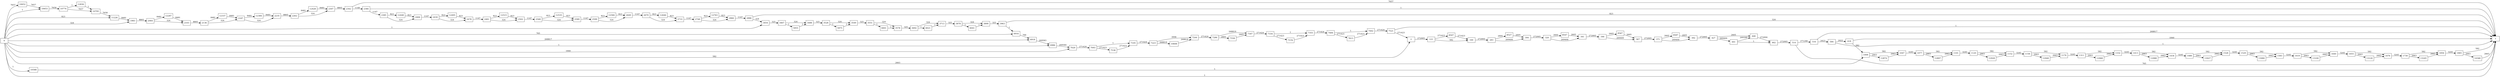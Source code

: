 digraph {
	graph [rankdir=LR]
	node [shape=rectangle]
	2 -> 121 [label=272005]
	121 -> 160 [label=582]
	121 -> 8507 [label=271423]
	160 -> 283 [label=272005]
	283 -> 304 [label=269400]
	283 -> 8527 [label=2605]
	304 -> 320 [label=272005]
	320 -> 341 [label=269400]
	320 -> 8547 [label=2605]
	341 -> 346 [label=272005]
	346 -> 367 [label=269400]
	346 -> 8567 [label=2605]
	367 -> 371 [label=272005]
	371 -> 392 [label=269400]
	371 -> 8587 [label=2605]
	392 -> 427 [label=272005]
	427 -> 441 [label=269400]
	427 -> 448 [label=2605]
	441 -> 448 [label=269399]
	441 -> 462 [label=1]
	448 -> 462 [label=272004]
	462 -> 514 [label=272005]
	514 -> 1 [label=765]
	514 -> 516 [label=271240]
	516 -> 1 [label=268817]
	516 -> 584 [label=2423]
	584 -> 1 [label=1]
	584 -> 618 [label=2422]
	618 -> 1 [label=1840]
	618 -> 1008 [label=582]
	1008 -> 1047 [label=582]
	1008 -> 12874 [label=2663]
	1047 -> 1077 [label=3245]
	1077 -> 1101 [label=582]
	1077 -> 12897 [label=2663]
	1101 -> 1120 [label=3245]
	1120 -> 1152 [label=582]
	1120 -> 12928 [label=2663]
	1152 -> 1158 [label=3245]
	1158 -> 1179 [label=582]
	1158 -> 12948 [label=2663]
	1179 -> 1311 [label=3245]
	1311 -> 1332 [label=582]
	1311 -> 12968 [label=2663]
	1332 -> 1413 [label=3245]
	1413 -> 1434 [label=582]
	1413 -> 12988 [label=2663]
	1434 -> 1488 [label=3245]
	1488 -> 1528 [label=582]
	1488 -> 13027 [label=2663]
	1528 -> 1529 [label=3245]
	1529 -> 1583 [label=582]
	1529 -> 13080 [label=2663]
	1583 -> 1619 [label=3245]
	1619 -> 1640 [label=582]
	1619 -> 13100 [label=2663]
	1640 -> 1655 [label=3245]
	1655 -> 1676 [label=582]
	1655 -> 13120 [label=2663]
	1676 -> 1730 [label=3245]
	1730 -> 1856 [label=582]
	1730 -> 13245 [label=2663]
	1856 -> 1865 [label=3245]
	1865 -> 1 [label=582]
	1865 -> 14368 [label=2663]
	1983 -> 2064 [label=8805]
	2064 -> 2103 [label=324]
	2064 -> 12287 [label=8481]
	2103 -> 2136 [label=8805]
	2136 -> 2187 [label=324]
	2136 -> 12337 [label=8481]
	2187 -> 2235 [label=324]
	2187 -> 12384 [label=8481]
	2235 -> 2262 [label=8805]
	2262 -> 2307 [label=324]
	2262 -> 12428 [label=8481]
	2307 -> 2342 [label=8805]
	2342 -> 1 [label=7657]
	2342 -> 2366 [label=1148]
	2366 -> 1 [label=1]
	2366 -> 2385 [label=1147]
	2385 -> 2406 [label=324]
	2385 -> 12448 [label=823]
	2406 -> 2430 [label=1147]
	2430 -> 2478 [label=324]
	2430 -> 12495 [label=823]
	2478 -> 2481 [label=1147]
	2481 -> 2502 [label=324]
	2481 -> 12515 [label=823]
	2502 -> 2568 [label=1147]
	2568 -> 2589 [label=324]
	2568 -> 12535 [label=823]
	2589 -> 2599 [label=1147]
	2599 -> 2649 [label=324]
	2599 -> 12584 [label=823]
	2649 -> 2670 [label=1147]
	2670 -> 2733 [label=324]
	2670 -> 12646 [label=823]
	2733 -> 2748 [label=1147]
	2748 -> 2866 [label=324]
	2748 -> 12763 [label=823]
	2866 -> 2886 [label=1147]
	2886 -> 3454 [label=324]
	2886 -> 1 [label=823]
	3454 -> 3467 [label=325]
	3467 -> 3488 [label=324]
	3467 -> 5955 [label=1]
	3488 -> 3528 [label=325]
	3528 -> 3549 [label=324]
	3528 -> 5975 [label=1]
	3549 -> 3551 [label=325]
	3551 -> 3578 [label=324]
	3551 -> 6001 [label=1]
	3578 -> 3692 [label=325]
	3692 -> 3713 [label=324]
	3692 -> 6021 [label=1]
	3713 -> 3878 [label=325]
	3878 -> 3899 [label=324]
	3878 -> 6041 [label=1]
	3899 -> 3963 [label=325]
	3963 -> 1 [label=324]
	3963 -> 6916 [label=1]
	5955 -> 3488 [label=1]
	5975 -> 3549 [label=1]
	6001 -> 3578 [label=1]
	6021 -> 3713 [label=1]
	6041 -> 3899 [label=1]
	6916 -> 6918 [label=766]
	6918 -> 6986 [label=269583]
	6986 -> 7020 [label=269584]
	7020 -> 7093 [label=271424]
	7093 -> 7105 [label=1]
	7093 -> 7538 [label=271423]
	7105 -> 7223 [label=271424]
	7223 -> 7244 [label=2606]
	7223 -> 10608 [label=268818]
	7244 -> 7286 [label=271424]
	7286 -> 7307 [label=268819]
	7286 -> 7558 [label=2605]
	7307 -> 7334 [label=271424]
	7334 -> 7355 [label=1]
	7334 -> 7578 [label=271423]
	7355 -> 7406 [label=271424]
	7406 -> 7442 [label=1]
	7406 -> 7613 [label=271423]
	7442 -> 7521 [label=271424]
	7521 -> 1 [label=1]
	7521 -> 2 [label=271423]
	7538 -> 7105 [label=271423]
	7558 -> 7307 [label=2605]
	7578 -> 7355 [label=271423]
	7613 -> 7442 [label=271423]
	8507 -> 160 [label=271423]
	8527 -> 304 [label=2605]
	8547 -> 341 [label=2605]
	8567 -> 367 [label=2605]
	8587 -> 392 [label=2605]
	10588 -> 1 [label=1]
	10608 -> 7244 [label=268818]
	10652 -> 10653 [label=7657]
	10653 -> 10774 [label=7658]
	10774 -> 10795 [label=7657]
	10774 -> 12836 [label=1]
	10795 -> 11226 [label=7658]
	11226 -> 1983 [label=8481]
	12287 -> 2103 [label=8481]
	12337 -> 2187 [label=8481]
	12384 -> 2235 [label=8481]
	12428 -> 2307 [label=8481]
	12448 -> 2406 [label=823]
	12495 -> 2478 [label=823]
	12515 -> 2502 [label=823]
	12535 -> 2589 [label=823]
	12584 -> 2649 [label=823]
	12646 -> 2733 [label=823]
	12763 -> 2866 [label=823]
	12836 -> 10795 [label=1]
	12874 -> 1047 [label=2663]
	12897 -> 1101 [label=2663]
	12928 -> 1152 [label=2663]
	12948 -> 1179 [label=2663]
	12968 -> 1332 [label=2663]
	12988 -> 1434 [label=2663]
	13027 -> 1528 [label=2663]
	13080 -> 1583 [label=2663]
	13100 -> 1640 [label=2663]
	13120 -> 1676 [label=2663]
	13245 -> 1856 [label=2663]
	14368 -> 1 [label=2663]
	0 -> 2 [label=582]
	0 -> 1983 [label=324]
	0 -> 3454 [label=1]
	0 -> 7020 [label=1840]
	0 -> 6986 [label=1]
	0 -> 6916 [label=765]
	0 -> 11226 [label=823]
	0 -> 10653 [label=1]
	0 -> 6918 [label=268817]
	0 -> 1008 [label=2663]
	0 -> 1 [label=1]
	0 -> 10588 [label=1]
	0 -> 10652 [label=7657]
}
